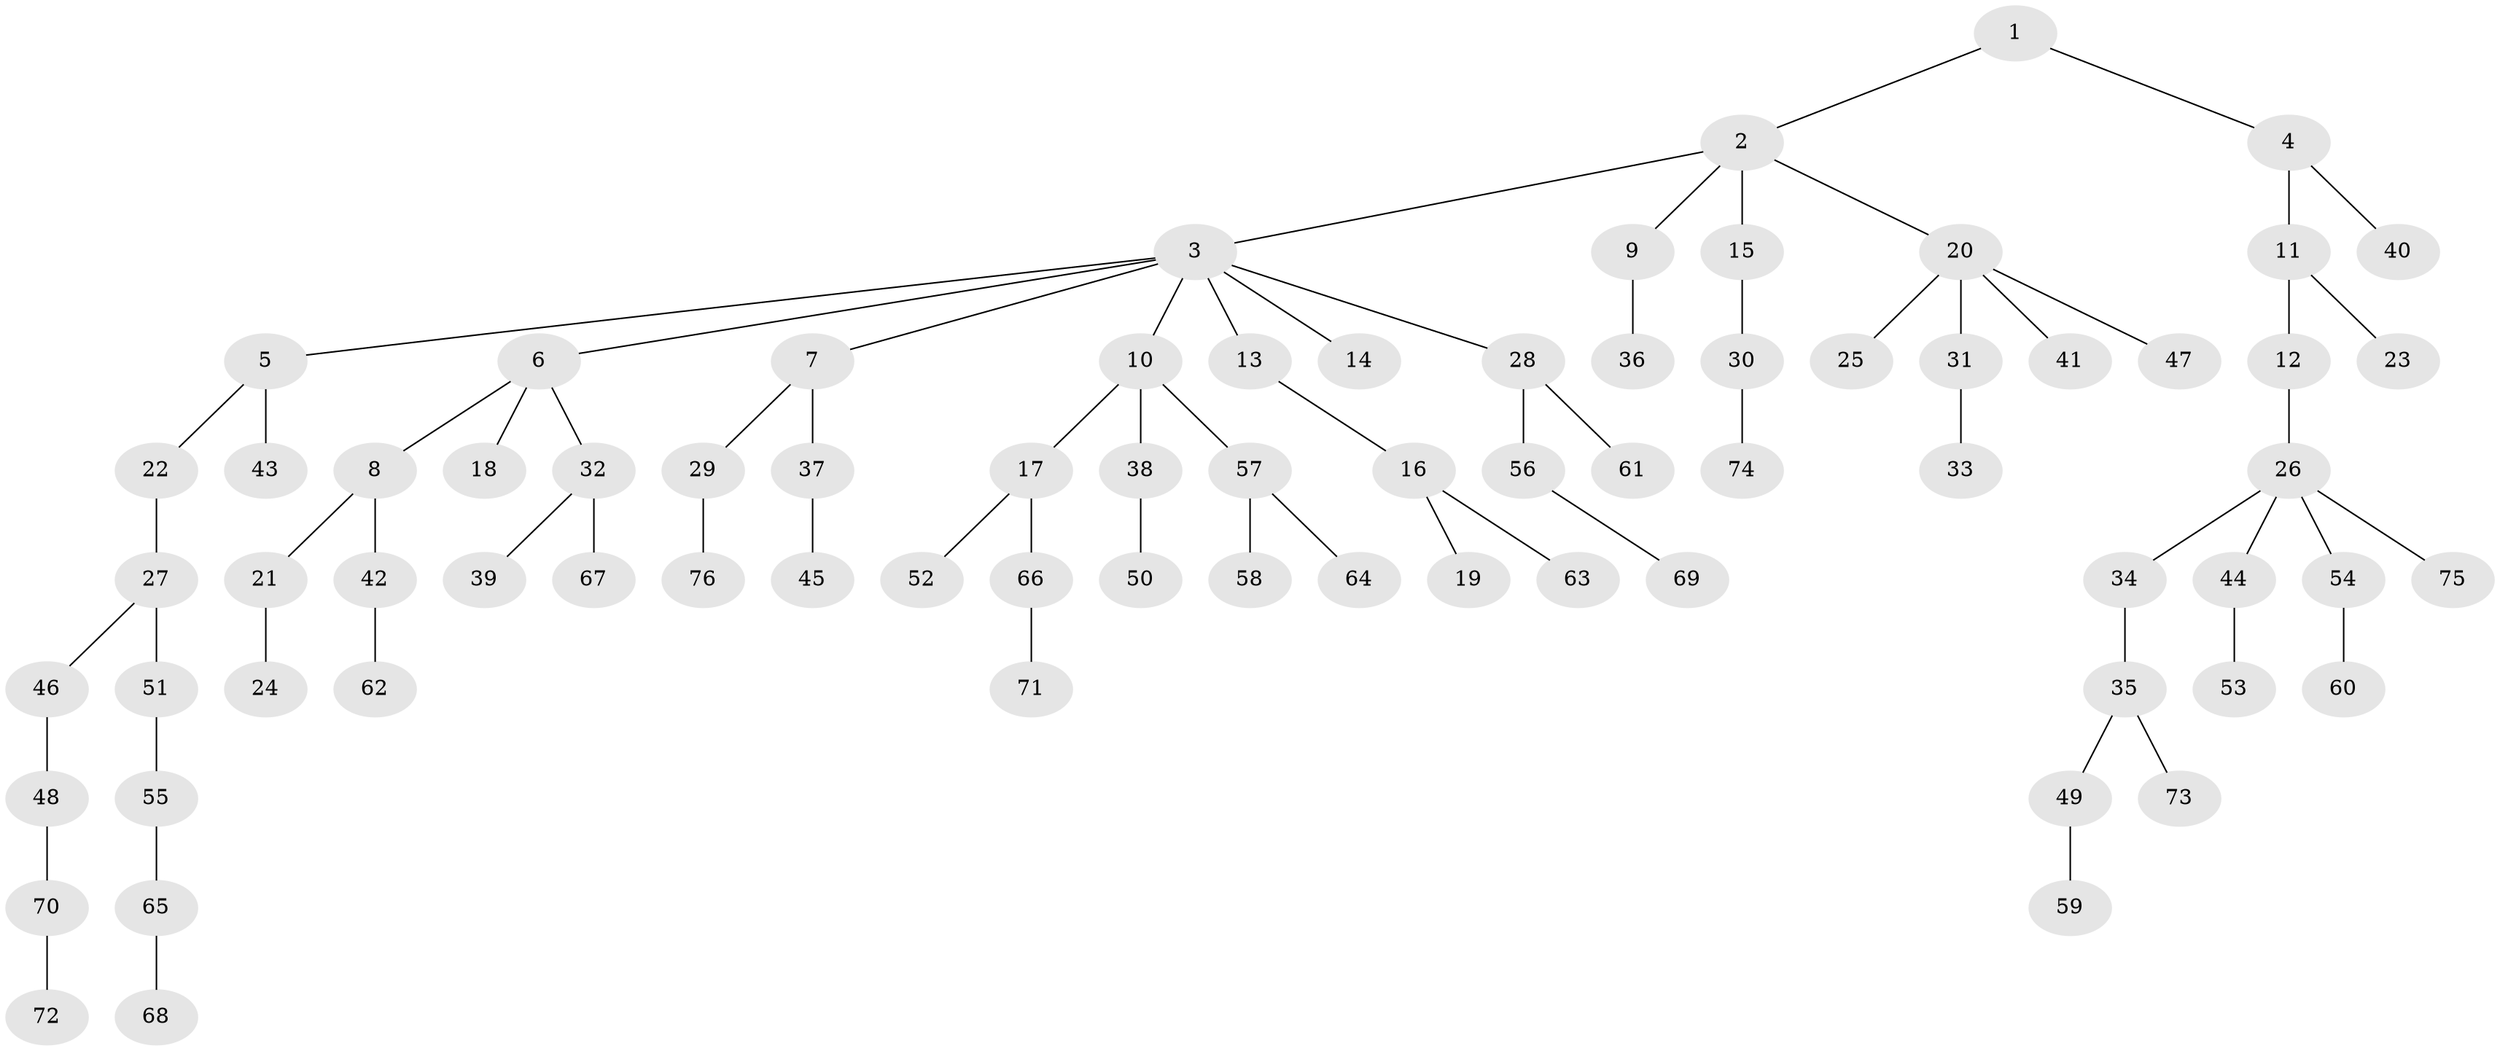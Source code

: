 // coarse degree distribution, {2: 0.13043478260869565, 3: 0.2608695652173913, 1: 0.5652173913043478, 7: 0.043478260869565216}
// Generated by graph-tools (version 1.1) at 2025/37/03/04/25 23:37:16]
// undirected, 76 vertices, 75 edges
graph export_dot {
  node [color=gray90,style=filled];
  1;
  2;
  3;
  4;
  5;
  6;
  7;
  8;
  9;
  10;
  11;
  12;
  13;
  14;
  15;
  16;
  17;
  18;
  19;
  20;
  21;
  22;
  23;
  24;
  25;
  26;
  27;
  28;
  29;
  30;
  31;
  32;
  33;
  34;
  35;
  36;
  37;
  38;
  39;
  40;
  41;
  42;
  43;
  44;
  45;
  46;
  47;
  48;
  49;
  50;
  51;
  52;
  53;
  54;
  55;
  56;
  57;
  58;
  59;
  60;
  61;
  62;
  63;
  64;
  65;
  66;
  67;
  68;
  69;
  70;
  71;
  72;
  73;
  74;
  75;
  76;
  1 -- 2;
  1 -- 4;
  2 -- 3;
  2 -- 9;
  2 -- 15;
  2 -- 20;
  3 -- 5;
  3 -- 6;
  3 -- 7;
  3 -- 10;
  3 -- 13;
  3 -- 14;
  3 -- 28;
  4 -- 11;
  4 -- 40;
  5 -- 22;
  5 -- 43;
  6 -- 8;
  6 -- 18;
  6 -- 32;
  7 -- 29;
  7 -- 37;
  8 -- 21;
  8 -- 42;
  9 -- 36;
  10 -- 17;
  10 -- 38;
  10 -- 57;
  11 -- 12;
  11 -- 23;
  12 -- 26;
  13 -- 16;
  15 -- 30;
  16 -- 19;
  16 -- 63;
  17 -- 52;
  17 -- 66;
  20 -- 25;
  20 -- 31;
  20 -- 41;
  20 -- 47;
  21 -- 24;
  22 -- 27;
  26 -- 34;
  26 -- 44;
  26 -- 54;
  26 -- 75;
  27 -- 46;
  27 -- 51;
  28 -- 56;
  28 -- 61;
  29 -- 76;
  30 -- 74;
  31 -- 33;
  32 -- 39;
  32 -- 67;
  34 -- 35;
  35 -- 49;
  35 -- 73;
  37 -- 45;
  38 -- 50;
  42 -- 62;
  44 -- 53;
  46 -- 48;
  48 -- 70;
  49 -- 59;
  51 -- 55;
  54 -- 60;
  55 -- 65;
  56 -- 69;
  57 -- 58;
  57 -- 64;
  65 -- 68;
  66 -- 71;
  70 -- 72;
}
